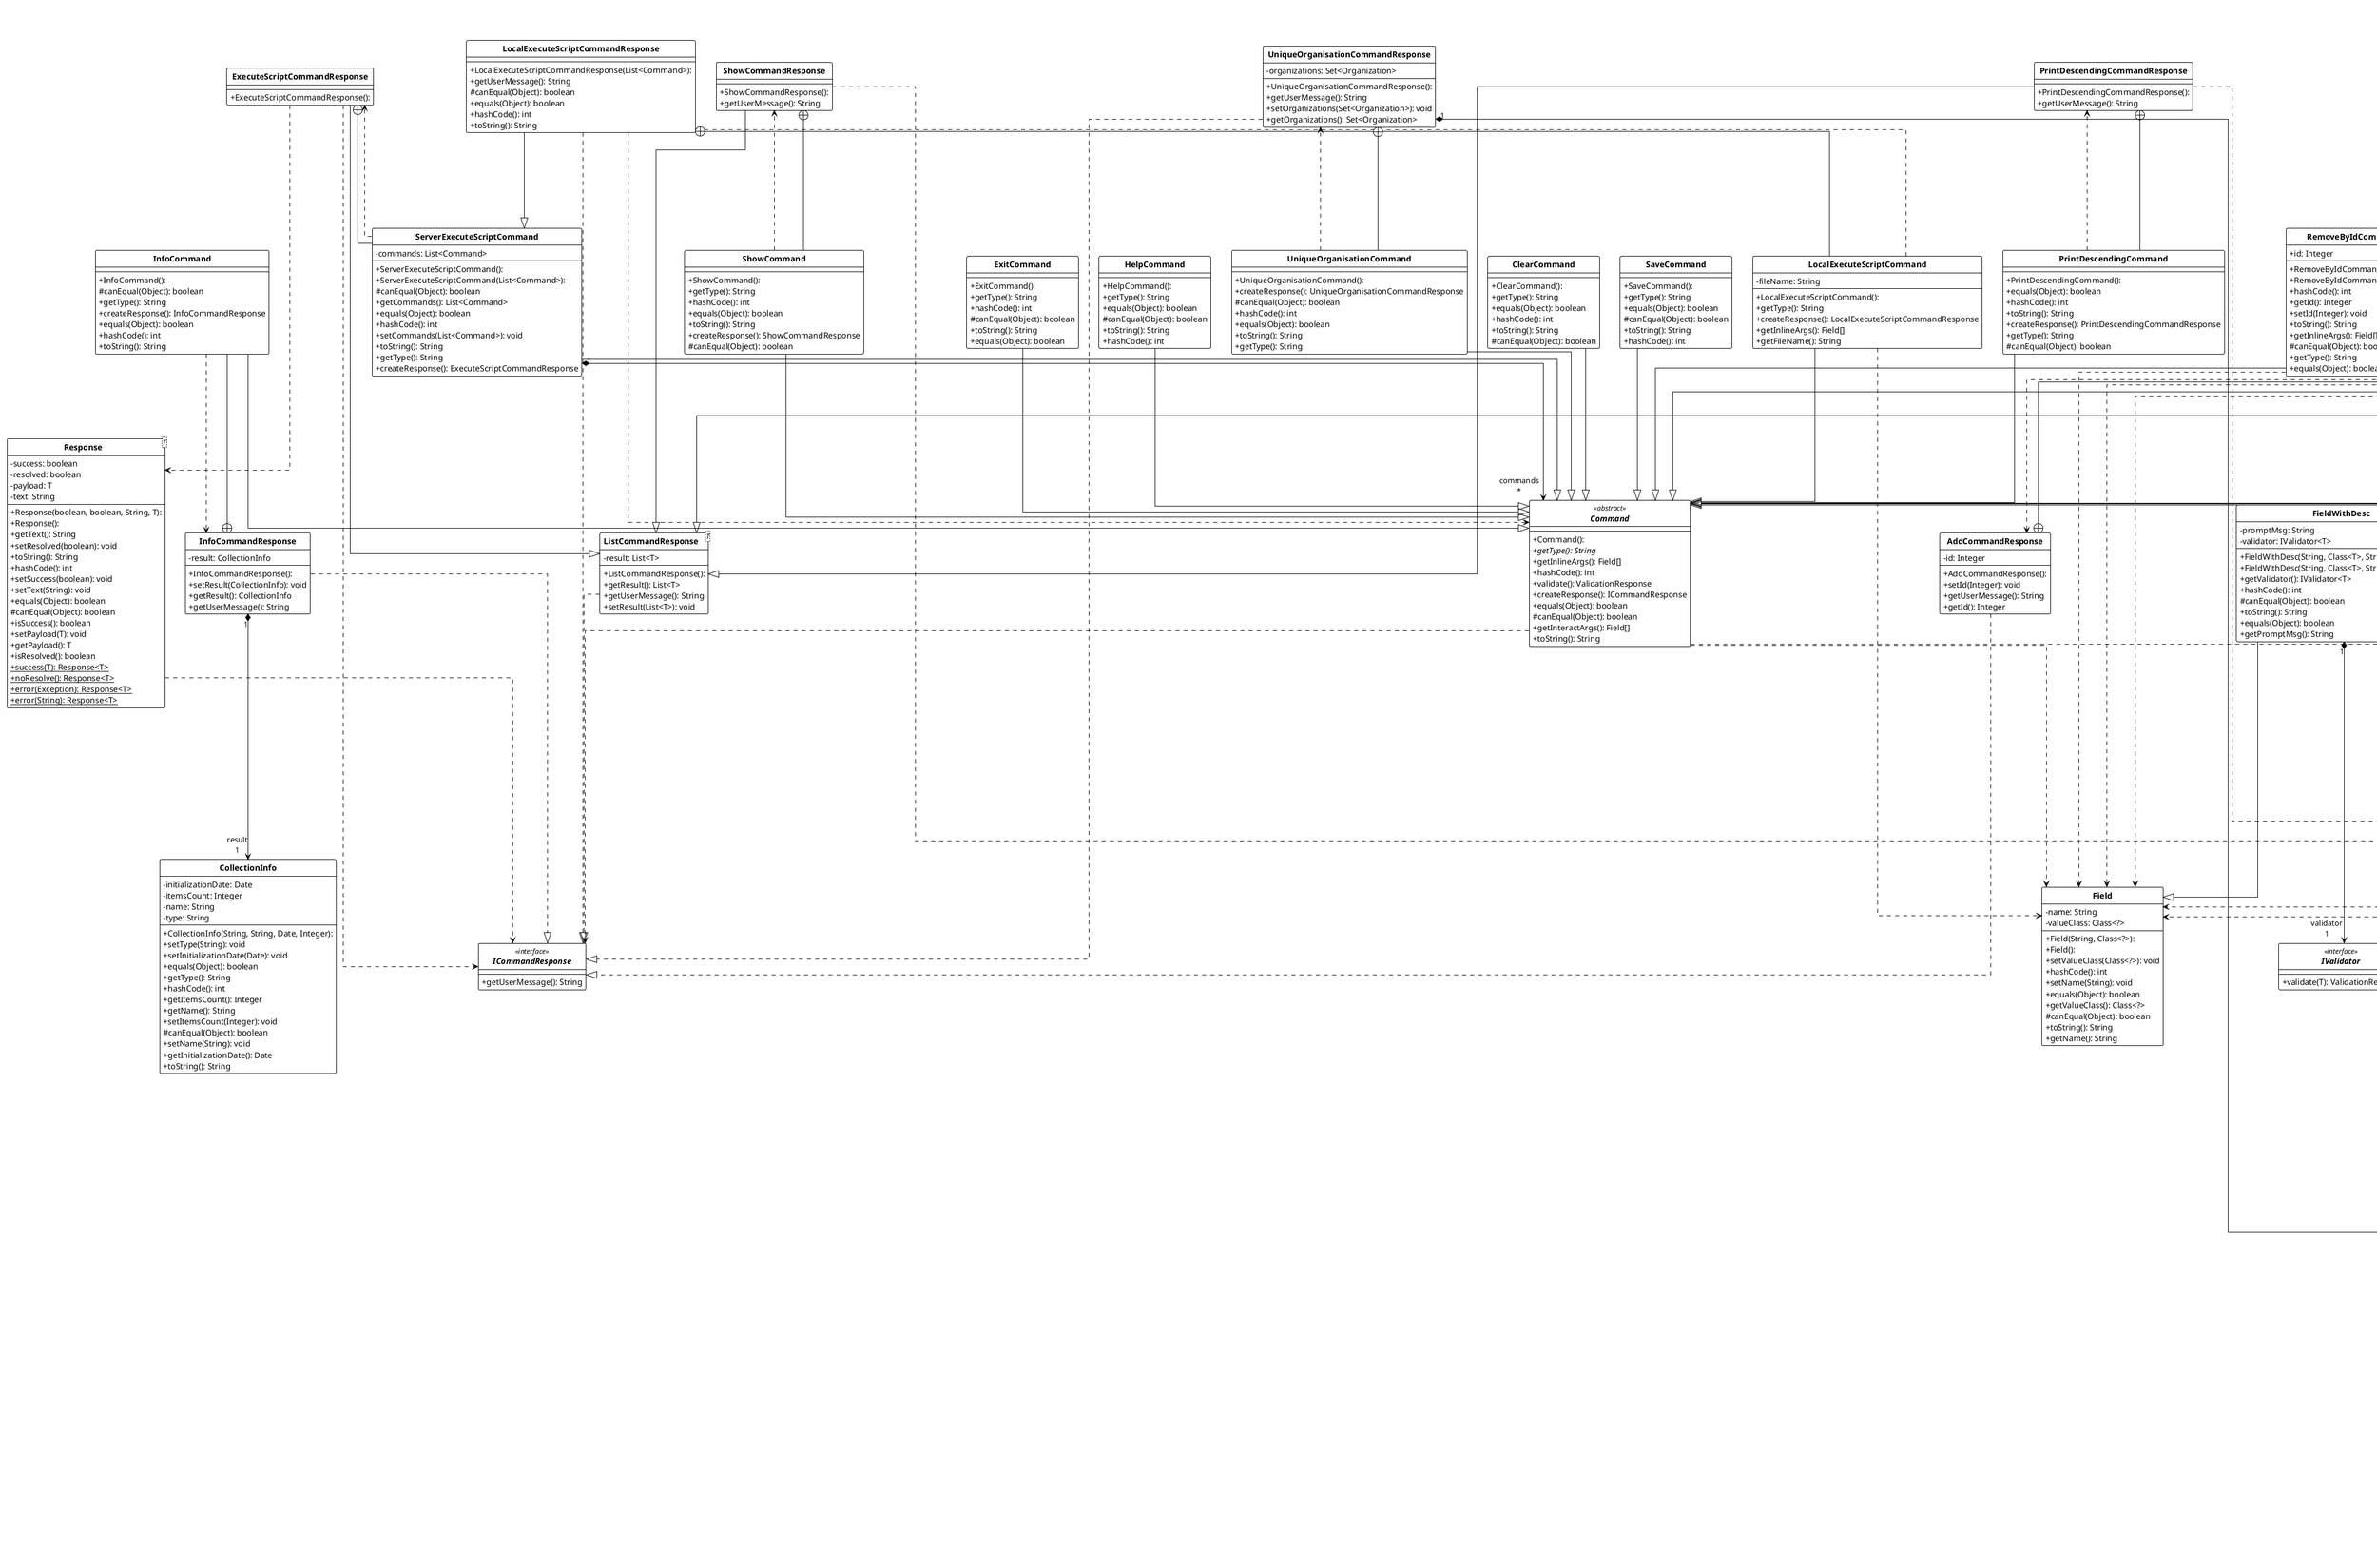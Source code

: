 
@startuml

!theme plain
top to bottom direction
skinparam linetype ortho
skinparam classAttributeIconSize 0
'skinparam CircledCharacterFontSize 0
'skinparam CircledCharacterRadius 0
hide circle

<style>
classDiagram {
    class {
        header {
            FontStyle bold
        }
    }
}
</style>
class AddCommand {
  + AddCommand(): 
  + AddCommand(Worker): 
  + element: Worker
  + createResponse(): AddCommandResponse
  + toString(): String
  + validate(): ValidationResponse
  + hashCode(): int
  + getType(): String
  # canEqual(Object): boolean
  + setElement(Worker): void
  + getElement(): Worker
  + getInteractArgs(): Field[]
  + equals(Object): boolean
}
class AddCommandResponse {
  + AddCommandResponse(): 
  - id: Integer
  + setId(Integer): void
  + getUserMessage(): String
  + getId(): Integer
}
class AddIfMaxCommand {
  + AddIfMaxCommand(): 
  # canEqual(Object): boolean
  + toString(): String
  + getType(): String
  + equals(Object): boolean
  + hashCode(): int
}
class AddIfMinCommand {
  + AddIfMinCommand(): 
  + getType(): String
  + equals(Object): boolean
  + hashCode(): int
  + toString(): String
  # canEqual(Object): boolean
}
class ClearCommand {
  + ClearCommand(): 
  + getType(): String
  + equals(Object): boolean
  + hashCode(): int
  + toString(): String
  # canEqual(Object): boolean
}
class CollectionInfo {
  + CollectionInfo(String, String, Date, Integer): 
  - initializationDate: Date
  - itemsCount: Integer
  - name: String
  - type: String
  + setType(String): void
  + setInitializationDate(Date): void
  + equals(Object): boolean
  + getType(): String
  + hashCode(): int
  + getItemsCount(): Integer
  + getName(): String
  + setItemsCount(Integer): void
  # canEqual(Object): boolean
  + setName(String): void
  + getInitializationDate(): Date
  + toString(): String
}
abstract class Command <<abstract>> {
  + Command(): 
  {abstract} + getType(): String
  + getInlineArgs(): Field[]
  + hashCode(): int
  + validate(): ValidationResponse
  + createResponse(): ICommandResponse
  + equals(Object): boolean
  # canEqual(Object): boolean
  + getInteractArgs(): Field[]
  + toString(): String
}
class Coordinates {
  + Coordinates(): 
  + Coordinates(Integer, float): 
  - x: Integer
  - y: float
  + setX(Integer): void
  + toString(): String
  + compareTo(Coordinates): int
  + getX(): Integer
  + getY(): float
  + setY(float): void
  + equals(Object): boolean
  + hashCode(): int
  # canEqual(Object): boolean
}
class CoordinatesValidation {
  + CoordinatesValidation(): 
  {static} + validateAll(Coordinates): ValidationResponse
  {static} + validateX(Integer): ValidationResponse
  {static} + validateY(Float): ValidationResponse
}
class ExecuteScriptCommandResponse {
  + ExecuteScriptCommandResponse(): 
}
class ExitCommand {
  + ExitCommand(): 
  + getType(): String
  + hashCode(): int
  # canEqual(Object): boolean
  + toString(): String
  + equals(Object): boolean
}
class Field {
  + Field(String, Class<?>): 
  + Field(): 
  - name: String
  - valueClass: Class<?>
  + setValueClass(Class<?>): void
  + hashCode(): int
  + setName(String): void
  + equals(Object): boolean
  + getValueClass(): Class<?>
  # canEqual(Object): boolean
  + toString(): String
  + getName(): String
}
class FieldWithDesc<T> {
  + FieldWithDesc(String, Class<T>, String, IValidator<T>): 
  + FieldWithDesc(String, Class<T>, String): 
  - promptMsg: String
  - validator: IValidator<T>
  + getValidator(): IValidator<T>
  + hashCode(): int
  # canEqual(Object): boolean
  + toString(): String
  + equals(Object): boolean
  + getPromptMsg(): String
}
class FilterLessPosCommand {
  + FilterLessPosCommand(Position): 
  + FilterLessPosCommand(): 
  + position: Position
  + getPosition(): Position
  # canEqual(Object): boolean
  + toString(): String
  + hashCode(): int
  + getType(): String
  + setPosition(Position): void
  + equals(Object): boolean
  + getInlineArgs(): Field[]
  + createResponse(): FilterLessPosCommandResponse
}
class FilterLessPosCommandResponse {
  + FilterLessPosCommandResponse(): 
  + getUserMessage(): String
}
class HelpCommand {
  + HelpCommand(): 
  + getType(): String
  + equals(Object): boolean
  # canEqual(Object): boolean
  + toString(): String
  + hashCode(): int
}
interface ICommandResponse << interface >> {
  + getUserMessage(): String
}
interface IKeyedEntity<K> << interface >> {
  + getPrimaryKey(): K
  + setPrimaryKey(K): void
}
interface ISetCollection<K, V> << interface >>
interface IValidator<T> << interface >> {
  + validate(T): ValidationResponse
}
class InfoCommand {
  + InfoCommand(): 
  # canEqual(Object): boolean
  + getType(): String
  + createResponse(): InfoCommandResponse
  + equals(Object): boolean
  + hashCode(): int
  + toString(): String
}
class InfoCommandResponse {
  + InfoCommandResponse(): 
  - result: CollectionInfo
  + setResult(CollectionInfo): void
  + getResult(): CollectionInfo
  + getUserMessage(): String
}
class ListCommandResponse<T> {
  + ListCommandResponse(): 
  - result: List<T>
  + getResult(): List<T>
  + getUserMessage(): String
  + setResult(List<T>): void
}
class LocalExecuteScriptCommand {
  + LocalExecuteScriptCommand(): 
  - fileName: String
  + getType(): String
  + createResponse(): LocalExecuteScriptCommandResponse
  + getInlineArgs(): Field[]
  + getFileName(): String
}
class LocalExecuteScriptCommandResponse {
  + LocalExecuteScriptCommandResponse(List<Command>): 
  + getUserMessage(): String
  # canEqual(Object): boolean
  + equals(Object): boolean
  + hashCode(): int
  + toString(): String
}
class Organization {
  + Organization(): 
  + Organization(String, OrganizationType): 
  ~ fullName: String
  ~ type: OrganizationType
  + getType(): OrganizationType
  + compareTo(Organization): int
  + toString(): String
  # canEqual(Object): boolean
  + setFullName(String): void
  + equals(Object): boolean
  + getFullName(): String
  + setType(OrganizationType): void
  + hashCode(): int
}
enum OrganizationType << enumeration >> {
  - OrganizationType(int): 
  + COMMERCIAL: 
  + PUBLIC: 
  + OPEN_JOINT_STOCK_COMPANY: 
  - value: int
  + PRIVATE_LIMITED_COMPANY: 
  + valueOf(String): OrganizationType
  + values(): OrganizationType[]
  + getValue(): int
}
class OrganizationValidation {
  + OrganizationValidation(): 
  {static} + validateAll(Organization): ValidationResponse
  {static} + validateFullName(String): ValidationResponse
}
enum Position << enumeration >> {
  - Position(int): 
  + CLEANER: 
  + ENGINEER: 
  + LEAD_DEVELOPER: 
  + MANAGER_OF_CLEANING: 
  + value: int
  + HEAD_OF_DEPARTMENT: 
  + valueOf(String): Position
  + values(): Position[]
}
class PrintDescendingCommand {
  + PrintDescendingCommand(): 
  + equals(Object): boolean
  + hashCode(): int
  + toString(): String
  + createResponse(): PrintDescendingCommandResponse
  + getType(): String
  # canEqual(Object): boolean
}
class PrintDescendingCommandResponse {
  + PrintDescendingCommandResponse(): 
  + getUserMessage(): String
}
class RemoveByIdCommand {
  + RemoveByIdCommand(): 
  + RemoveByIdCommand(Integer): 
  + id: Integer
  + hashCode(): int
  + getId(): Integer
  + setId(Integer): void
  + toString(): String
  + getInlineArgs(): Field[]
  # canEqual(Object): boolean
  + getType(): String
  + equals(Object): boolean
}
class RemoveGreaterCommand {
  + RemoveGreaterCommand(): 
  + RemoveGreaterCommand(Worker): 
  + element: Worker
  + validate(): ValidationResponse
  + getInteractArgs(): Field[]
  + getElement(): Worker
  + getType(): String
  # canEqual(Object): boolean
  + toString(): String
  + equals(Object): boolean
  + setElement(Worker): void
  + hashCode(): int
}
class Response<T> {
  + Response(boolean, boolean, String, T): 
  + Response(): 
  - success: boolean
  - resolved: boolean
  - payload: T
  - text: String
  + getText(): String
  + setResolved(boolean): void
  + toString(): String
  + hashCode(): int
  + setSuccess(boolean): void
  + setText(String): void
  + equals(Object): boolean
  # canEqual(Object): boolean
  + isSuccess(): boolean
  + setPayload(T): void
  + getPayload(): T
  + isResolved(): boolean
  {static} + success(T): Response<T>
  {static} + noResolve(): Response<T>
  {static} + error(Exception): Response<T>
  {static} + error(String): Response<T>
}
class SaveCommand {
  + SaveCommand(): 
  + getType(): String
  + equals(Object): boolean
  # canEqual(Object): boolean
  + toString(): String
  + hashCode(): int
}
class ServerExecuteScriptCommand {
  + ServerExecuteScriptCommand(): 
  + ServerExecuteScriptCommand(List<Command>): 
  - commands: List<Command>
  # canEqual(Object): boolean
  + getCommands(): List<Command>
  + equals(Object): boolean
  + hashCode(): int
  + setCommands(List<Command>): void
  + toString(): String
  + getType(): String
  + createResponse(): ExecuteScriptCommandResponse
}
class ShowCommand {
  + ShowCommand(): 
  + getType(): String
  + hashCode(): int
  + equals(Object): boolean
  + toString(): String
  + createResponse(): ShowCommandResponse
  # canEqual(Object): boolean
}
class ShowCommandResponse {
  + ShowCommandResponse(): 
  + getUserMessage(): String
}
class UniqueOrganisationCommand {
  + UniqueOrganisationCommand(): 
  + createResponse(): UniqueOrganisationCommandResponse
  # canEqual(Object): boolean
  + hashCode(): int
  + equals(Object): boolean
  + toString(): String
  + getType(): String
}
class UniqueOrganisationCommandResponse {
  + UniqueOrganisationCommandResponse(): 
  - organizations: Set<Organization>
  + getUserMessage(): String
  + setOrganizations(Set<Organization>): void
  + getOrganizations(): Set<Organization>
}
class UpdateCommand {
  + UpdateCommand(Integer, Worker): 
  + UpdateCommand(): 
  + element: Worker
  + id: Integer
  + equals(Object): boolean
  # canEqual(Object): boolean
  + setId(Integer): void
  + validate(): ValidationResponse
  + getInlineArgs(): Field[]
  + hashCode(): int
  + toString(): String
  + getType(): String
  + setElement(Worker): void
  + getId(): Integer
  + getElement(): Worker
  + getInteractArgs(): Field[]
}
class ValidationResponse {
  + ValidationResponse(boolean, String): 
  - allowed: boolean
  - msg: String
  + toString(): String
  + setAllowed(boolean): void
  # canEqual(Object): boolean
  + isAllowed(): boolean
  + getMsg(): String
  + hashCode(): int
  + equals(Object): boolean
  + setMsg(String): void
}
class Comparable <T> {
  + compareTo(T): int
}
class Worker {
  + Worker(Integer, ZonedDateTime, String, Coordinates, float, Date, Organization, LocalDateTime, Position): 
  + Worker(): 
  - name: String
  - startDate: Date
  - id: Integer
  - organization: Organization
  - endDate: LocalDateTime
  - salary: float
  - creationDate: ZonedDateTime
  - nextId: Integer
  - coordinates: Coordinates
  - position: Position
  + setName(String): void
  + getPosition(): Position
  + setEndDate(LocalDateTime): void
  + getSalary(): float
  + compareTo(Worker): int
  + hashCode(): int
  + getId(): Integer
  + getCreationDate(): ZonedDateTime
  + setSalary(float): void
  + getPrimaryKey(): Integer
  + setPrimaryKey(Integer): void
  + setOrganization(Organization): void
  + toString(): String
  + getEndDate(): LocalDateTime
  + setPosition(Position): void
  + getName(): String
  + getOrganization(): Organization
  + setCoordinates(Coordinates): void
  # canEqual(Object): boolean
  + getStartDate(): Date
  + setStartDate(Date): void
  + getCoordinates(): Coordinates
  + equals(Object): boolean
  + withId(Integer): Worker
  {static} + getComparator(): Comparator<Worker>
  {static} + nicePrintFormat(List<Worker>): String
}
class WorkerCollection {
  + WorkerCollection(): 
}
class WorkerComparator {
  + WorkerComparator(): 
  + compare(Worker, Worker): int
}
class WorkerValidation {
  + WorkerValidation(): 
  {static} + validateAll(Worker): ValidationResponse
  {static} + validateStartDate(Date): ValidationResponse
  {static} + validateSalary(Float): ValidationResponse
  {static} + validateName(String): ValidationResponse
  {static} + validateCoordinate(Coordinates): ValidationResponse
  {static} + validateId(Integer): ValidationResponse
}
class WorkerValidationTest {
  + WorkerValidationTest(): 
  - testCoords: Coordinates
  - testOrg: Organization
  ~ testWorkerNullValidation(): void
  ~ testWorkerValidation(): void
}

AddCommand                         ..>  AddCommandResponse                
AddCommand                         --^  Command                           
AddCommand                         ..>  Field                             
AddCommand                         ..>  ValidationResponse                
AddCommand                        "1" *--> "element\n1" Worker                            
AddCommand                         ..>  WorkerValidation                  
AddCommandResponse                 +--  AddCommand                        
AddCommandResponse                 ..^  ICommandResponse                  
AddIfMaxCommand                    --^  AddCommand                        
AddIfMinCommand                    --^  AddCommand                        
ClearCommand                       --^  Command                           
Command                            ..>  Field                             
Command                            ..>  ICommandResponse                  
Command                            ..>  ValidationResponse                
CoordinatesValidation              ..>  Coordinates                       
CoordinatesValidation              ..>  ValidationResponse                
ExecuteScriptCommandResponse       ..>  ICommandResponse                  
ExecuteScriptCommandResponse       --^  ListCommandResponse               
ExecuteScriptCommandResponse       ..>  Response                          
ExecuteScriptCommandResponse       +--  ServerExecuteScriptCommand        
ExitCommand                        --^  Command                           
FieldWithDesc                      --^  Field                             
FieldWithDesc                     "1" *--> "validator\n1" IValidator                        
FieldWithDesc                      ..>  ValidationResponse                
FilterLessPosCommand               --^  Command                           
FilterLessPosCommand               ..>  Field                             
FilterLessPosCommand               ..>  FilterLessPosCommandResponse      
FilterLessPosCommand              "1" *--> "position\n1" Position                          
FilterLessPosCommandResponse       +--  FilterLessPosCommand              
FilterLessPosCommandResponse       --^  ListCommandResponse               
FilterLessPosCommandResponse       ..>  Worker                            
HelpCommand                        --^  Command                           
ISetCollection                     ..>  IKeyedEntity                      
IValidator                         ..>  ValidationResponse                
InfoCommand                        --^  Command                           
InfoCommand                        ..>  InfoCommandResponse               
InfoCommandResponse               "1" *--> "result\n1" CollectionInfo                    
InfoCommandResponse                ..^  ICommandResponse                  
InfoCommandResponse                +--  InfoCommand                       
ListCommandResponse                ..^  ICommandResponse                  
LocalExecuteScriptCommand          --^  Command                           
LocalExecuteScriptCommand          ..>  Field                             
LocalExecuteScriptCommand          ..>  LocalExecuteScriptCommandResponse 
LocalExecuteScriptCommandResponse  ..>  Command                           
LocalExecuteScriptCommandResponse  ..^  ICommandResponse                  
LocalExecuteScriptCommandResponse  +--  LocalExecuteScriptCommand         
LocalExecuteScriptCommandResponse  --^  ServerExecuteScriptCommand        
Organization                      "1" *--> "type\n1" OrganizationType                  
OrganizationValidation             ..>  Organization                      
OrganizationValidation             ..>  ValidationResponse                
PrintDescendingCommand             --^  Command                           
PrintDescendingCommand             ..>  PrintDescendingCommandResponse    
PrintDescendingCommandResponse     --^  ListCommandResponse               
PrintDescendingCommandResponse     +--  PrintDescendingCommand            
PrintDescendingCommandResponse     ..>  Worker                            
RemoveByIdCommand                  --^  Command                           
RemoveByIdCommand                  ..>  Field                             
RemoveGreaterCommand               --^  Command                           
RemoveGreaterCommand               ..>  Field                             
RemoveGreaterCommand               ..>  ValidationResponse                
RemoveGreaterCommand              "1" *--> "element\n1" Worker                            
RemoveGreaterCommand               ..>  WorkerValidation                  
Response                           ..>  ICommandResponse                  
SaveCommand                        --^  Command                           
ServerExecuteScriptCommand         --^  Command                           
ServerExecuteScriptCommand        "1" *--> "commands\n*" Command                           
ServerExecuteScriptCommand         ..>  ExecuteScriptCommandResponse      
ShowCommand                        --^  Command                           
ShowCommand                        ..>  ShowCommandResponse               
ShowCommandResponse                --^  ListCommandResponse               
ShowCommandResponse                +--  ShowCommand                       
ShowCommandResponse                ..>  Worker                            
UniqueOrganisationCommand          --^  Command                           
UniqueOrganisationCommand          ..>  UniqueOrganisationCommandResponse 
UniqueOrganisationCommandResponse  ..^  ICommandResponse                  
UniqueOrganisationCommandResponse "1" *--> "organizations\n*" Organization                      
UniqueOrganisationCommandResponse  +--  UniqueOrganisationCommand         
UpdateCommand                      --^  Command                           
UpdateCommand                      ..>  Field                             
UpdateCommand                      ..>  ValidationResponse                
UpdateCommand                     "1" *--> "element\n1" Worker                            
UpdateCommand                      ..>  WorkerValidation                  
Worker                            "1" *--> "coordinates\n1" Coordinates                       
Worker                             ..^  IKeyedEntity                      
Worker                            "1" *--> "organization\n1" Organization                      
Worker                            "1" *--> "position\n1" Position
Worker                              --^ Comparable
WorkerCollection                   ..^  ISetCollection                    
WorkerCollection                   ..>  Worker                            
WorkerComparator                   ..>  Worker                            
WorkerValidation                   ..>  Coordinates                       
WorkerValidation                   ..>  CoordinatesValidation             
WorkerValidation                   ..>  ValidationResponse                
WorkerValidation                   ..>  Worker                            
WorkerValidationTest              "1" *--> "testCoords\n1" Coordinates                       
WorkerValidationTest              "1" *--> "testOrg\n1" Organization                      
@enduml
